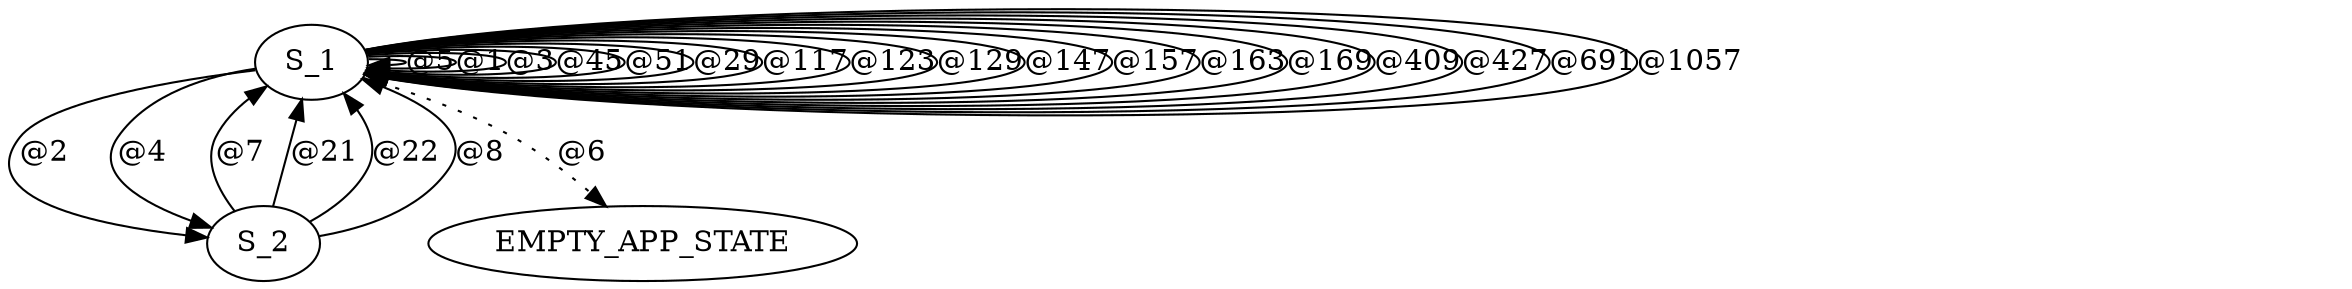 digraph graphtest {
  S_1 -> S_2  [ label="@2"] ;
  S_1 -> S_1  [ label="@5"] ;
  S_1 -> S_2  [ label="@4"] ;
  S_1 -> S_1  [ label="@1"] ;
  S_1 -> EMPTY_APP_STATE  [ style=dotted,label="@6"] ;
  S_1 -> S_1  [ label="@3"] ;
  S_1 -> S_1  [ label="@45"] ;
  S_1 -> S_1  [ label="@51"] ;
  S_1 -> S_1  [ label="@29"] ;
  S_1 -> S_1  [ label="@117"] ;
  S_1 -> S_1  [ label="@123"] ;
  S_1 -> S_1  [ label="@129"] ;
  S_1 -> S_1  [ label="@147"] ;
  S_1 -> S_1  [ label="@157"] ;
  S_1 -> S_1  [ label="@163"] ;
  S_1 -> S_1  [ label="@169"] ;
  S_1 -> S_1  [ label="@409"] ;
  S_1 -> S_1  [ label="@427"] ;
  S_1 -> S_1  [ label="@691"] ;
  S_1 -> S_1  [ label="@1057"] ;
  S_2 -> S_1  [ label="@7"] ;
  S_2 -> S_1  [ label="@21"] ;
  S_2 -> S_1  [ label="@22"] ;
  S_2 -> S_1  [ label="@8"] ;
}